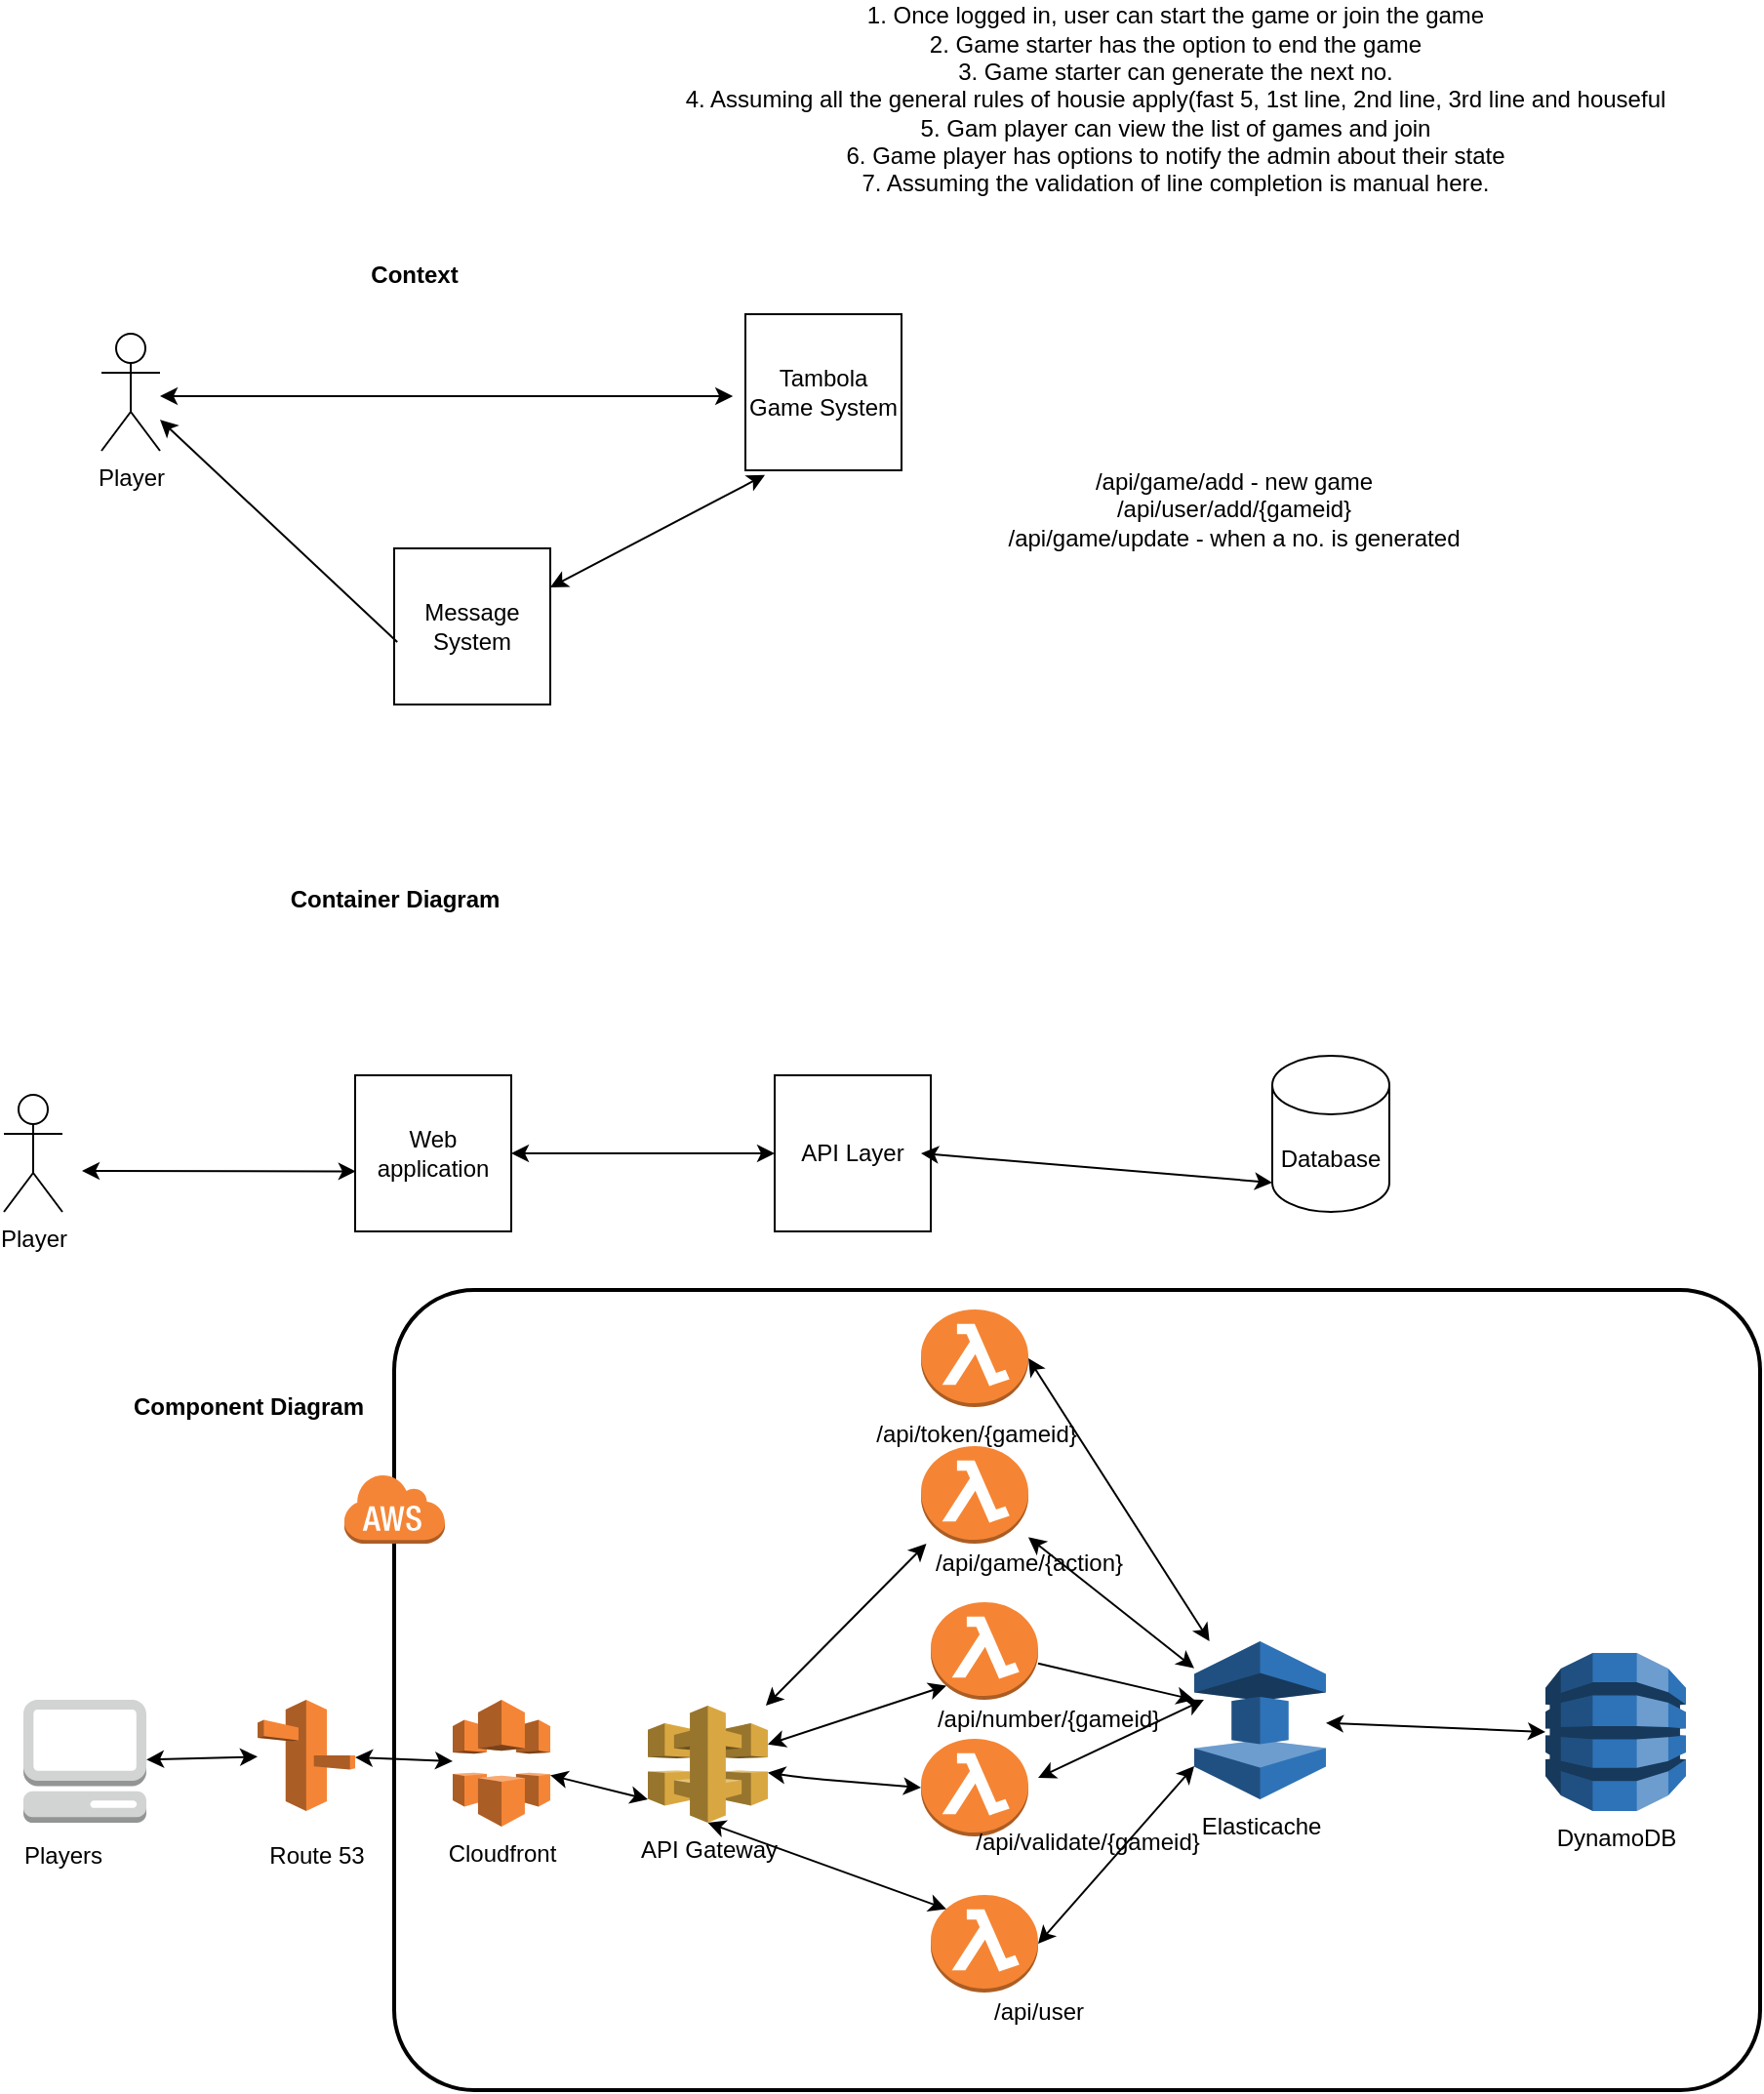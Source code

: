 <mxfile version="14.8.3" type="github">
  <diagram id="3eI7qkjUOED5z1ejcmnY" name="Page-1">
    <mxGraphModel dx="1038" dy="546" grid="1" gridSize="10" guides="1" tooltips="1" connect="1" arrows="1" fold="1" page="1" pageScale="1" pageWidth="850" pageHeight="1100" math="0" shadow="0">
      <root>
        <mxCell id="0" />
        <mxCell id="1" parent="0" />
        <mxCell id="J6YCg41dYqRsLZ8GqPU7-54" value="" style="rounded=1;arcSize=10;dashed=0;fillColor=none;gradientColor=none;strokeWidth=2;" vertex="1" parent="1">
          <mxGeometry x="230" y="670" width="700" height="410" as="geometry" />
        </mxCell>
        <mxCell id="J6YCg41dYqRsLZ8GqPU7-1" value="&lt;b&gt;Context&lt;/b&gt;" style="text;html=1;align=center;verticalAlign=middle;resizable=0;points=[];autosize=1;strokeColor=none;" vertex="1" parent="1">
          <mxGeometry x="210" y="140" width="60" height="20" as="geometry" />
        </mxCell>
        <mxCell id="J6YCg41dYqRsLZ8GqPU7-2" value="Tambola Game System" style="whiteSpace=wrap;html=1;aspect=fixed;" vertex="1" parent="1">
          <mxGeometry x="410" y="170" width="80" height="80" as="geometry" />
        </mxCell>
        <mxCell id="J6YCg41dYqRsLZ8GqPU7-3" value="Player" style="shape=umlActor;verticalLabelPosition=bottom;verticalAlign=top;html=1;outlineConnect=0;" vertex="1" parent="1">
          <mxGeometry x="80" y="180" width="30" height="60" as="geometry" />
        </mxCell>
        <mxCell id="J6YCg41dYqRsLZ8GqPU7-4" value="Message System" style="whiteSpace=wrap;html=1;aspect=fixed;" vertex="1" parent="1">
          <mxGeometry x="230" y="290" width="80" height="80" as="geometry" />
        </mxCell>
        <mxCell id="J6YCg41dYqRsLZ8GqPU7-6" value="" style="endArrow=classic;startArrow=classic;html=1;entryX=-0.08;entryY=0.525;entryDx=0;entryDy=0;entryPerimeter=0;" edge="1" parent="1" target="J6YCg41dYqRsLZ8GqPU7-2">
          <mxGeometry width="50" height="50" relative="1" as="geometry">
            <mxPoint x="110" y="212" as="sourcePoint" />
            <mxPoint x="250" y="200" as="targetPoint" />
          </mxGeometry>
        </mxCell>
        <mxCell id="J6YCg41dYqRsLZ8GqPU7-7" value="" style="endArrow=classic;html=1;exitX=0.02;exitY=0.6;exitDx=0;exitDy=0;exitPerimeter=0;" edge="1" parent="1" source="J6YCg41dYqRsLZ8GqPU7-4" target="J6YCg41dYqRsLZ8GqPU7-3">
          <mxGeometry width="50" height="50" relative="1" as="geometry">
            <mxPoint x="150" y="300" as="sourcePoint" />
            <mxPoint x="200" y="250" as="targetPoint" />
          </mxGeometry>
        </mxCell>
        <mxCell id="J6YCg41dYqRsLZ8GqPU7-8" value="" style="endArrow=classic;startArrow=classic;html=1;entryX=0.125;entryY=1.03;entryDx=0;entryDy=0;entryPerimeter=0;exitX=1;exitY=0.25;exitDx=0;exitDy=0;" edge="1" parent="1" source="J6YCg41dYqRsLZ8GqPU7-4" target="J6YCg41dYqRsLZ8GqPU7-2">
          <mxGeometry width="50" height="50" relative="1" as="geometry">
            <mxPoint x="350" y="300" as="sourcePoint" />
            <mxPoint x="400" y="250" as="targetPoint" />
          </mxGeometry>
        </mxCell>
        <mxCell id="J6YCg41dYqRsLZ8GqPU7-9" value="&lt;b&gt;Container Diagram&lt;/b&gt;" style="text;html=1;align=center;verticalAlign=middle;resizable=0;points=[];autosize=1;strokeColor=none;" vertex="1" parent="1">
          <mxGeometry x="170" y="460" width="120" height="20" as="geometry" />
        </mxCell>
        <mxCell id="J6YCg41dYqRsLZ8GqPU7-10" value="Player" style="shape=umlActor;verticalLabelPosition=bottom;verticalAlign=top;html=1;outlineConnect=0;" vertex="1" parent="1">
          <mxGeometry x="30" y="570" width="30" height="60" as="geometry" />
        </mxCell>
        <mxCell id="J6YCg41dYqRsLZ8GqPU7-11" value="Web application" style="whiteSpace=wrap;html=1;aspect=fixed;" vertex="1" parent="1">
          <mxGeometry x="210" y="560" width="80" height="80" as="geometry" />
        </mxCell>
        <mxCell id="J6YCg41dYqRsLZ8GqPU7-12" value="" style="endArrow=classic;startArrow=classic;html=1;entryX=0.005;entryY=0.615;entryDx=0;entryDy=0;entryPerimeter=0;" edge="1" parent="1" target="J6YCg41dYqRsLZ8GqPU7-11">
          <mxGeometry width="50" height="50" relative="1" as="geometry">
            <mxPoint x="70" y="609" as="sourcePoint" />
            <mxPoint x="150" y="570" as="targetPoint" />
          </mxGeometry>
        </mxCell>
        <mxCell id="J6YCg41dYqRsLZ8GqPU7-13" value="API Layer" style="whiteSpace=wrap;html=1;aspect=fixed;" vertex="1" parent="1">
          <mxGeometry x="425" y="560" width="80" height="80" as="geometry" />
        </mxCell>
        <mxCell id="J6YCg41dYqRsLZ8GqPU7-14" value="Database" style="shape=cylinder3;whiteSpace=wrap;html=1;boundedLbl=1;backgroundOutline=1;size=15;" vertex="1" parent="1">
          <mxGeometry x="680" y="550" width="60" height="80" as="geometry" />
        </mxCell>
        <mxCell id="J6YCg41dYqRsLZ8GqPU7-16" value="" style="endArrow=classic;startArrow=classic;html=1;exitX=1;exitY=0.5;exitDx=0;exitDy=0;entryX=0;entryY=0.5;entryDx=0;entryDy=0;" edge="1" parent="1" source="J6YCg41dYqRsLZ8GqPU7-11" target="J6YCg41dYqRsLZ8GqPU7-13">
          <mxGeometry width="50" height="50" relative="1" as="geometry">
            <mxPoint x="400" y="670" as="sourcePoint" />
            <mxPoint x="450" y="620" as="targetPoint" />
          </mxGeometry>
        </mxCell>
        <mxCell id="J6YCg41dYqRsLZ8GqPU7-18" value="" style="endArrow=classic;startArrow=classic;html=1;entryX=0;entryY=1;entryDx=0;entryDy=-15;entryPerimeter=0;" edge="1" parent="1" target="J6YCg41dYqRsLZ8GqPU7-14">
          <mxGeometry width="50" height="50" relative="1" as="geometry">
            <mxPoint x="500" y="600" as="sourcePoint" />
            <mxPoint x="600" y="570" as="targetPoint" />
          </mxGeometry>
        </mxCell>
        <mxCell id="J6YCg41dYqRsLZ8GqPU7-19" value="&lt;b&gt;Component Diagram&lt;/b&gt;" style="text;html=1;align=center;verticalAlign=middle;resizable=0;points=[];autosize=1;strokeColor=none;" vertex="1" parent="1">
          <mxGeometry x="90" y="720" width="130" height="20" as="geometry" />
        </mxCell>
        <mxCell id="J6YCg41dYqRsLZ8GqPU7-20" value="" style="outlineConnect=0;dashed=0;verticalLabelPosition=bottom;verticalAlign=top;align=center;html=1;shape=mxgraph.aws3.management_console;fillColor=#D2D3D3;gradientColor=none;" vertex="1" parent="1">
          <mxGeometry x="40" y="880" width="63" height="63" as="geometry" />
        </mxCell>
        <mxCell id="J6YCg41dYqRsLZ8GqPU7-21" value="Players" style="text;html=1;align=center;verticalAlign=middle;resizable=0;points=[];autosize=1;strokeColor=none;" vertex="1" parent="1">
          <mxGeometry x="30" y="950" width="60" height="20" as="geometry" />
        </mxCell>
        <mxCell id="J6YCg41dYqRsLZ8GqPU7-22" value="Cloudfront" style="outlineConnect=0;dashed=0;verticalLabelPosition=bottom;verticalAlign=top;align=center;html=1;shape=mxgraph.aws3.cloudfront;fillColor=#F58536;gradientColor=none;" vertex="1" parent="1">
          <mxGeometry x="260" y="880" width="50" height="65" as="geometry" />
        </mxCell>
        <mxCell id="J6YCg41dYqRsLZ8GqPU7-23" value="" style="outlineConnect=0;dashed=0;verticalLabelPosition=bottom;verticalAlign=top;align=center;html=1;shape=mxgraph.aws3.route_53;fillColor=#F58536;gradientColor=none;" vertex="1" parent="1">
          <mxGeometry x="160" y="880" width="50" height="57" as="geometry" />
        </mxCell>
        <mxCell id="J6YCg41dYqRsLZ8GqPU7-25" value="" style="outlineConnect=0;dashed=0;verticalLabelPosition=bottom;verticalAlign=top;align=center;html=1;shape=mxgraph.aws3.lambda_function;fillColor=#F58534;gradientColor=none;" vertex="1" parent="1">
          <mxGeometry x="505" y="830" width="55" height="50" as="geometry" />
        </mxCell>
        <mxCell id="J6YCg41dYqRsLZ8GqPU7-26" value="" style="outlineConnect=0;dashed=0;verticalLabelPosition=bottom;verticalAlign=top;align=center;html=1;shape=mxgraph.aws3.lambda_function;fillColor=#F58534;gradientColor=none;" vertex="1" parent="1">
          <mxGeometry x="500" y="750" width="55" height="50" as="geometry" />
        </mxCell>
        <mxCell id="J6YCg41dYqRsLZ8GqPU7-27" value="" style="outlineConnect=0;dashed=0;verticalLabelPosition=bottom;verticalAlign=top;align=center;html=1;shape=mxgraph.aws3.lambda_function;fillColor=#F58534;gradientColor=none;" vertex="1" parent="1">
          <mxGeometry x="500" y="900" width="55" height="50" as="geometry" />
        </mxCell>
        <mxCell id="J6YCg41dYqRsLZ8GqPU7-28" value="API Gateway" style="outlineConnect=0;dashed=0;verticalLabelPosition=bottom;verticalAlign=top;align=center;html=1;shape=mxgraph.aws3.api_gateway;fillColor=#D9A741;gradientColor=none;" vertex="1" parent="1">
          <mxGeometry x="360" y="883" width="61.5" height="60" as="geometry" />
        </mxCell>
        <mxCell id="J6YCg41dYqRsLZ8GqPU7-29" value="" style="outlineConnect=0;dashed=0;verticalLabelPosition=bottom;verticalAlign=top;align=center;html=1;shape=mxgraph.aws3.lambda_function;fillColor=#F58534;gradientColor=none;" vertex="1" parent="1">
          <mxGeometry x="505" y="980" width="55" height="50" as="geometry" />
        </mxCell>
        <mxCell id="J6YCg41dYqRsLZ8GqPU7-31" value="" style="endArrow=classic;startArrow=classic;html=1;" edge="1" parent="1" source="J6YCg41dYqRsLZ8GqPU7-28" target="J6YCg41dYqRsLZ8GqPU7-26">
          <mxGeometry width="50" height="50" relative="1" as="geometry">
            <mxPoint x="400" y="860" as="sourcePoint" />
            <mxPoint x="450" y="810" as="targetPoint" />
          </mxGeometry>
        </mxCell>
        <mxCell id="J6YCg41dYqRsLZ8GqPU7-32" value="" style="endArrow=classic;startArrow=classic;html=1;entryX=0.145;entryY=0.855;entryDx=0;entryDy=0;entryPerimeter=0;" edge="1" parent="1" source="J6YCg41dYqRsLZ8GqPU7-28" target="J6YCg41dYqRsLZ8GqPU7-25">
          <mxGeometry width="50" height="50" relative="1" as="geometry">
            <mxPoint x="400" y="870" as="sourcePoint" />
            <mxPoint x="450" y="820" as="targetPoint" />
          </mxGeometry>
        </mxCell>
        <mxCell id="J6YCg41dYqRsLZ8GqPU7-33" value="/api/game/{action}" style="text;html=1;align=center;verticalAlign=middle;resizable=0;points=[];autosize=1;strokeColor=none;" vertex="1" parent="1">
          <mxGeometry x="500" y="800" width="110" height="20" as="geometry" />
        </mxCell>
        <mxCell id="J6YCg41dYqRsLZ8GqPU7-34" value="/api/number/{gameid}" style="text;html=1;align=center;verticalAlign=middle;resizable=0;points=[];autosize=1;strokeColor=none;" vertex="1" parent="1">
          <mxGeometry x="500" y="880" width="130" height="20" as="geometry" />
        </mxCell>
        <mxCell id="J6YCg41dYqRsLZ8GqPU7-35" value="" style="endArrow=classic;startArrow=classic;html=1;entryX=0;entryY=0.5;entryDx=0;entryDy=0;entryPerimeter=0;" edge="1" parent="1" source="J6YCg41dYqRsLZ8GqPU7-28" target="J6YCg41dYqRsLZ8GqPU7-27">
          <mxGeometry width="50" height="50" relative="1" as="geometry">
            <mxPoint x="400" y="870" as="sourcePoint" />
            <mxPoint x="450" y="820" as="targetPoint" />
            <Array as="points">
              <mxPoint x="440" y="920" />
            </Array>
          </mxGeometry>
        </mxCell>
        <mxCell id="J6YCg41dYqRsLZ8GqPU7-36" value="/api/validate/{gameid}" style="text;html=1;align=center;verticalAlign=middle;resizable=0;points=[];autosize=1;strokeColor=none;" vertex="1" parent="1">
          <mxGeometry x="520" y="943" width="130" height="20" as="geometry" />
        </mxCell>
        <mxCell id="J6YCg41dYqRsLZ8GqPU7-37" value="" style="endArrow=classic;startArrow=classic;html=1;entryX=0.145;entryY=0.145;entryDx=0;entryDy=0;entryPerimeter=0;exitX=0.5;exitY=1;exitDx=0;exitDy=0;exitPerimeter=0;" edge="1" parent="1" source="J6YCg41dYqRsLZ8GqPU7-28" target="J6YCg41dYqRsLZ8GqPU7-29">
          <mxGeometry width="50" height="50" relative="1" as="geometry">
            <mxPoint x="280" y="1050" as="sourcePoint" />
            <mxPoint x="330" y="1000" as="targetPoint" />
          </mxGeometry>
        </mxCell>
        <mxCell id="J6YCg41dYqRsLZ8GqPU7-38" value="/api/user" style="text;html=1;align=center;verticalAlign=middle;resizable=0;points=[];autosize=1;strokeColor=none;" vertex="1" parent="1">
          <mxGeometry x="530" y="1030" width="60" height="20" as="geometry" />
        </mxCell>
        <mxCell id="J6YCg41dYqRsLZ8GqPU7-39" value="Elasticache" style="outlineConnect=0;dashed=0;verticalLabelPosition=bottom;verticalAlign=top;align=center;html=1;shape=mxgraph.aws3.elasticache;fillColor=#2E73B8;gradientColor=none;" vertex="1" parent="1">
          <mxGeometry x="640" y="850" width="67.5" height="81" as="geometry" />
        </mxCell>
        <mxCell id="J6YCg41dYqRsLZ8GqPU7-40" value="Route 53" style="text;html=1;align=center;verticalAlign=middle;resizable=0;points=[];autosize=1;strokeColor=none;" vertex="1" parent="1">
          <mxGeometry x="160" y="950" width="60" height="20" as="geometry" />
        </mxCell>
        <mxCell id="J6YCg41dYqRsLZ8GqPU7-41" value="DynamoDB" style="outlineConnect=0;dashed=0;verticalLabelPosition=bottom;verticalAlign=top;align=center;html=1;shape=mxgraph.aws3.dynamo_db;fillColor=#2E73B8;gradientColor=none;" vertex="1" parent="1">
          <mxGeometry x="820" y="856" width="72" height="81" as="geometry" />
        </mxCell>
        <mxCell id="J6YCg41dYqRsLZ8GqPU7-42" value="1. Once logged in, user can start the game or join the game&lt;br&gt;2. Game starter has the option to end the game&lt;br&gt;3. Game starter can generate the next no.&lt;br&gt;4. Assuming all the general rules of housie apply(fast 5, 1st line, 2nd line, 3rd line and houseful&lt;br&gt;5. Gam player can view the list of games and join&lt;br&gt;6. Game player has options to notify the admin about their state&lt;br&gt;7. Assuming the validation of line completion is manual here." style="text;html=1;align=center;verticalAlign=middle;resizable=0;points=[];autosize=1;strokeColor=none;" vertex="1" parent="1">
          <mxGeometry x="370" y="10" width="520" height="100" as="geometry" />
        </mxCell>
        <mxCell id="J6YCg41dYqRsLZ8GqPU7-43" value="/api/token/{gameid}" style="outlineConnect=0;dashed=0;verticalLabelPosition=bottom;verticalAlign=top;align=center;html=1;shape=mxgraph.aws3.lambda_function;fillColor=#F58534;gradientColor=none;" vertex="1" parent="1">
          <mxGeometry x="500" y="680" width="55" height="50" as="geometry" />
        </mxCell>
        <mxCell id="J6YCg41dYqRsLZ8GqPU7-45" value="" style="endArrow=classic;startArrow=classic;html=1;" edge="1" parent="1" source="J6YCg41dYqRsLZ8GqPU7-20" target="J6YCg41dYqRsLZ8GqPU7-23">
          <mxGeometry width="50" height="50" relative="1" as="geometry">
            <mxPoint x="100" y="950" as="sourcePoint" />
            <mxPoint x="150" y="900" as="targetPoint" />
          </mxGeometry>
        </mxCell>
        <mxCell id="J6YCg41dYqRsLZ8GqPU7-46" value="" style="endArrow=classic;startArrow=classic;html=1;" edge="1" parent="1" source="J6YCg41dYqRsLZ8GqPU7-23" target="J6YCg41dYqRsLZ8GqPU7-22">
          <mxGeometry width="50" height="50" relative="1" as="geometry">
            <mxPoint x="205" y="985" as="sourcePoint" />
            <mxPoint x="255" y="935" as="targetPoint" />
          </mxGeometry>
        </mxCell>
        <mxCell id="J6YCg41dYqRsLZ8GqPU7-47" value="" style="endArrow=classic;startArrow=classic;html=1;entryX=0;entryY=0.8;entryDx=0;entryDy=0;entryPerimeter=0;" edge="1" parent="1" source="J6YCg41dYqRsLZ8GqPU7-22" target="J6YCg41dYqRsLZ8GqPU7-28">
          <mxGeometry width="50" height="50" relative="1" as="geometry">
            <mxPoint x="220" y="1040" as="sourcePoint" />
            <mxPoint x="320" y="980" as="targetPoint" />
          </mxGeometry>
        </mxCell>
        <mxCell id="J6YCg41dYqRsLZ8GqPU7-48" value="" style="endArrow=classic;startArrow=classic;html=1;entryX=0;entryY=0.79;entryDx=0;entryDy=0;entryPerimeter=0;exitX=1;exitY=0.5;exitDx=0;exitDy=0;exitPerimeter=0;" edge="1" parent="1" source="J6YCg41dYqRsLZ8GqPU7-29" target="J6YCg41dYqRsLZ8GqPU7-39">
          <mxGeometry width="50" height="50" relative="1" as="geometry">
            <mxPoint x="580" y="985" as="sourcePoint" />
            <mxPoint x="630" y="935" as="targetPoint" />
          </mxGeometry>
        </mxCell>
        <mxCell id="J6YCg41dYqRsLZ8GqPU7-49" value="" style="endArrow=classic;startArrow=classic;html=1;entryX=0;entryY=0.79;entryDx=0;entryDy=0;entryPerimeter=0;" edge="1" parent="1">
          <mxGeometry width="50" height="50" relative="1" as="geometry">
            <mxPoint x="560" y="920" as="sourcePoint" />
            <mxPoint x="645" y="880" as="targetPoint" />
          </mxGeometry>
        </mxCell>
        <mxCell id="J6YCg41dYqRsLZ8GqPU7-51" value="" style="endArrow=classic;startArrow=classic;html=1;" edge="1" parent="1" source="J6YCg41dYqRsLZ8GqPU7-26" target="J6YCg41dYqRsLZ8GqPU7-39">
          <mxGeometry width="50" height="50" relative="1" as="geometry">
            <mxPoint x="600" y="821.01" as="sourcePoint" />
            <mxPoint x="680" y="730" as="targetPoint" />
          </mxGeometry>
        </mxCell>
        <mxCell id="J6YCg41dYqRsLZ8GqPU7-52" value="" style="endArrow=classic;startArrow=classic;html=1;exitX=1;exitY=0.5;exitDx=0;exitDy=0;exitPerimeter=0;" edge="1" parent="1" source="J6YCg41dYqRsLZ8GqPU7-43" target="J6YCg41dYqRsLZ8GqPU7-39">
          <mxGeometry width="50" height="50" relative="1" as="geometry">
            <mxPoint x="610" y="785.51" as="sourcePoint" />
            <mxPoint x="690" y="694.5" as="targetPoint" />
          </mxGeometry>
        </mxCell>
        <mxCell id="J6YCg41dYqRsLZ8GqPU7-53" value="" style="endArrow=classic;startArrow=classic;html=1;entryX=0;entryY=0.5;entryDx=0;entryDy=0;entryPerimeter=0;" edge="1" parent="1" source="J6YCg41dYqRsLZ8GqPU7-39" target="J6YCg41dYqRsLZ8GqPU7-41">
          <mxGeometry width="50" height="50" relative="1" as="geometry">
            <mxPoint x="707.5" y="1000" as="sourcePoint" />
            <mxPoint x="757.5" y="950" as="targetPoint" />
          </mxGeometry>
        </mxCell>
        <mxCell id="J6YCg41dYqRsLZ8GqPU7-55" value="" style="dashed=0;html=1;shape=mxgraph.aws3.cloud;fillColor=#F58536;gradientColor=none;dashed=0;" vertex="1" parent="1">
          <mxGeometry x="204" y="764" width="52" height="36" as="geometry" />
        </mxCell>
        <mxCell id="J6YCg41dYqRsLZ8GqPU7-56" value="" style="endArrow=classic;html=1;" edge="1" parent="1" source="J6YCg41dYqRsLZ8GqPU7-25">
          <mxGeometry width="50" height="50" relative="1" as="geometry">
            <mxPoint x="540" y="890" as="sourcePoint" />
            <mxPoint x="640" y="880" as="targetPoint" />
          </mxGeometry>
        </mxCell>
        <mxCell id="J6YCg41dYqRsLZ8GqPU7-57" value="/api/game/add - new game&lt;br&gt;/api/user/add/{gameid}&lt;br&gt;/api/game/update - when a no. is generated&lt;br&gt;" style="text;html=1;align=center;verticalAlign=middle;resizable=0;points=[];autosize=1;strokeColor=none;" vertex="1" parent="1">
          <mxGeometry x="535" y="245" width="250" height="50" as="geometry" />
        </mxCell>
      </root>
    </mxGraphModel>
  </diagram>
</mxfile>

